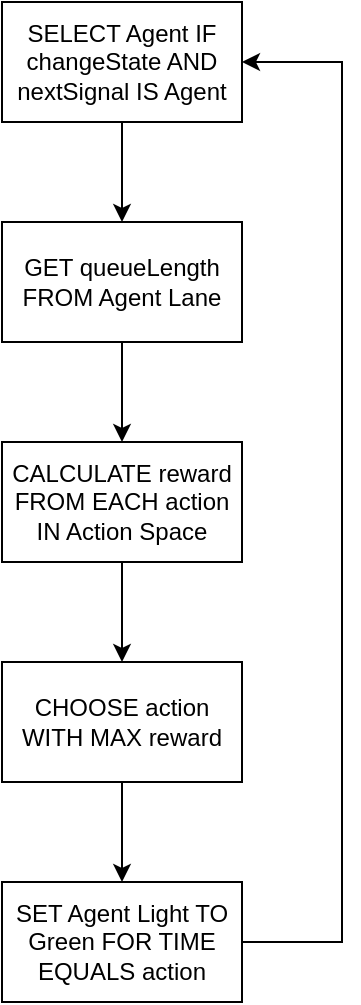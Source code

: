 <mxfile version="14.6.6" type="github">
  <diagram id="hMtvp0lO4gGm9snOCOb3" name="Page-1">
    <mxGraphModel dx="1038" dy="548" grid="1" gridSize="10" guides="1" tooltips="1" connect="1" arrows="1" fold="1" page="1" pageScale="1" pageWidth="850" pageHeight="1100" math="0" shadow="0">
      <root>
        <mxCell id="0" />
        <mxCell id="1" parent="0" />
        <mxCell id="lfRMR1_cIrSKN8XKRZoO-1" value="SELECT Agent IF changeState AND nextSignal IS Agent" style="rounded=0;whiteSpace=wrap;html=1;" vertex="1" parent="1">
          <mxGeometry x="340" y="60" width="120" height="60" as="geometry" />
        </mxCell>
        <mxCell id="lfRMR1_cIrSKN8XKRZoO-2" value="GET queueLength FROM Agent Lane" style="rounded=0;whiteSpace=wrap;html=1;" vertex="1" parent="1">
          <mxGeometry x="340" y="170" width="120" height="60" as="geometry" />
        </mxCell>
        <mxCell id="lfRMR1_cIrSKN8XKRZoO-3" value="" style="endArrow=classic;html=1;" edge="1" parent="1">
          <mxGeometry width="50" height="50" relative="1" as="geometry">
            <mxPoint x="400" y="120" as="sourcePoint" />
            <mxPoint x="400" y="170" as="targetPoint" />
          </mxGeometry>
        </mxCell>
        <mxCell id="lfRMR1_cIrSKN8XKRZoO-5" value="CALCULATE reward FROM EACH action IN Action Space" style="rounded=0;whiteSpace=wrap;html=1;" vertex="1" parent="1">
          <mxGeometry x="340" y="280" width="120" height="60" as="geometry" />
        </mxCell>
        <mxCell id="lfRMR1_cIrSKN8XKRZoO-6" value="" style="endArrow=classic;html=1;" edge="1" parent="1" target="lfRMR1_cIrSKN8XKRZoO-5">
          <mxGeometry width="50" height="50" relative="1" as="geometry">
            <mxPoint x="400" y="230" as="sourcePoint" />
            <mxPoint x="450" y="180" as="targetPoint" />
          </mxGeometry>
        </mxCell>
        <mxCell id="lfRMR1_cIrSKN8XKRZoO-12" value="CHOOSE action WITH MAX reward" style="rounded=0;whiteSpace=wrap;html=1;" vertex="1" parent="1">
          <mxGeometry x="340" y="390" width="120" height="60" as="geometry" />
        </mxCell>
        <mxCell id="lfRMR1_cIrSKN8XKRZoO-13" value="" style="endArrow=classic;html=1;" edge="1" parent="1" target="lfRMR1_cIrSKN8XKRZoO-12">
          <mxGeometry width="50" height="50" relative="1" as="geometry">
            <mxPoint x="400" y="340" as="sourcePoint" />
            <mxPoint x="450" y="290" as="targetPoint" />
          </mxGeometry>
        </mxCell>
        <mxCell id="lfRMR1_cIrSKN8XKRZoO-17" style="edgeStyle=orthogonalEdgeStyle;rounded=0;orthogonalLoop=1;jettySize=auto;html=1;exitX=1;exitY=0.5;exitDx=0;exitDy=0;entryX=1;entryY=0.5;entryDx=0;entryDy=0;" edge="1" parent="1" source="lfRMR1_cIrSKN8XKRZoO-15" target="lfRMR1_cIrSKN8XKRZoO-1">
          <mxGeometry relative="1" as="geometry">
            <Array as="points">
              <mxPoint x="510" y="530" />
              <mxPoint x="510" y="90" />
            </Array>
          </mxGeometry>
        </mxCell>
        <mxCell id="lfRMR1_cIrSKN8XKRZoO-15" value="SET Agent Light TO Green FOR TIME EQUALS action" style="rounded=0;whiteSpace=wrap;html=1;" vertex="1" parent="1">
          <mxGeometry x="340" y="500" width="120" height="60" as="geometry" />
        </mxCell>
        <mxCell id="lfRMR1_cIrSKN8XKRZoO-16" value="" style="endArrow=classic;html=1;entryX=0.5;entryY=0;entryDx=0;entryDy=0;exitX=0.5;exitY=1;exitDx=0;exitDy=0;" edge="1" parent="1" source="lfRMR1_cIrSKN8XKRZoO-12" target="lfRMR1_cIrSKN8XKRZoO-15">
          <mxGeometry width="50" height="50" relative="1" as="geometry">
            <mxPoint x="400" y="310" as="sourcePoint" />
            <mxPoint x="450" y="260" as="targetPoint" />
          </mxGeometry>
        </mxCell>
      </root>
    </mxGraphModel>
  </diagram>
</mxfile>
